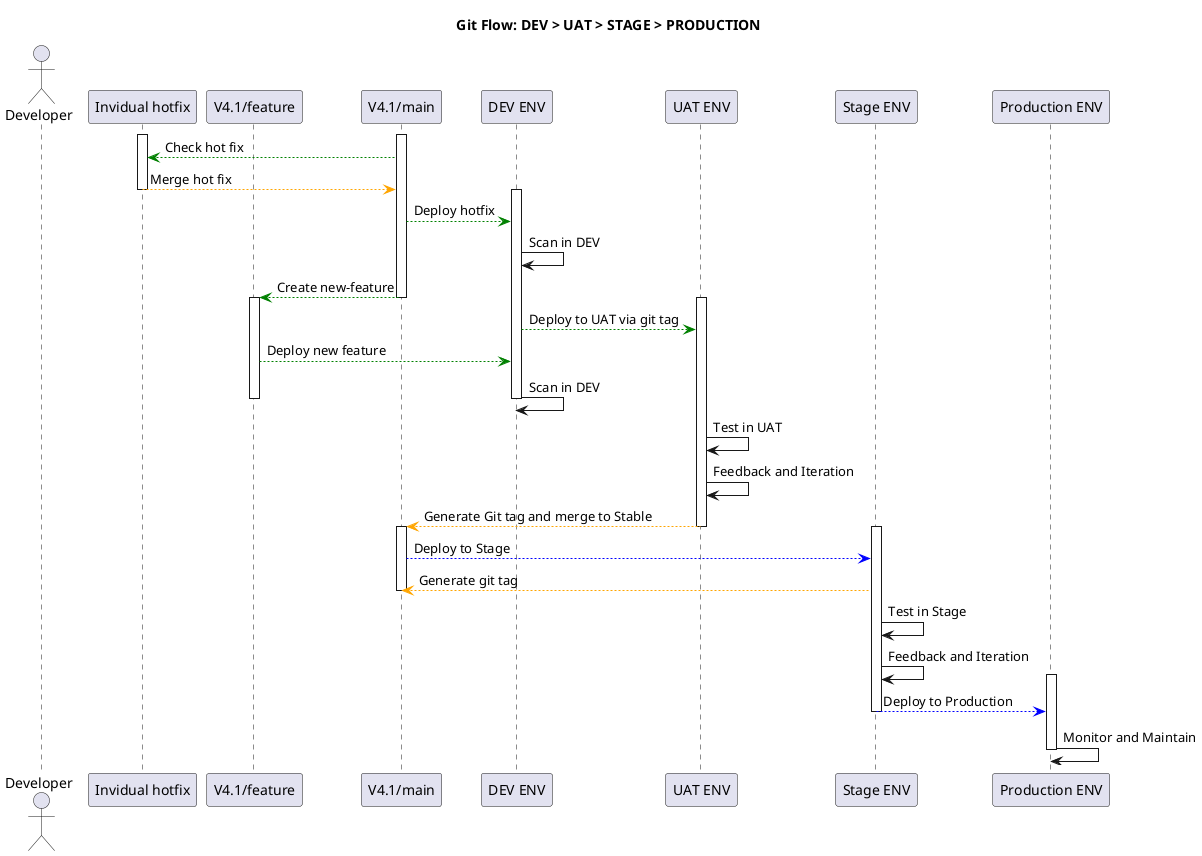 @startuml
title Git Flow: DEV > UAT > STAGE > PRODUCTION

actor Developer as coder
participant "Invidual hotfix" as hotfix
participant "V4.1/feature" as feature
participant "V4.1/main" as stable
participant "DEV ENV" as dev
participant "UAT ENV" as uat
participant "Stage ENV" as stage
participant "Production ENV" as prod


activate stable
activate hotfix

stable -[#green]-> hotfix : Check hot fix
hotfix -[#orange]-> stable: Merge hot fix
deactivate hotfix
activate dev
stable -[#green]-> dev: Deploy hotfix
dev -> dev: Scan in DEV

stable -[#green]-> feature: Create new-feature
deactivate stable
activate feature
activate uat
dev -[#green]-> uat: Deploy to UAT via git tag

feature -[#green]-> dev: Deploy new feature
dev -> dev: Scan in DEV
deactivate feature
deactivate dev

uat -> uat: Test in UAT
uat -> uat: Feedback and Iteration
uat -[#orange]-> stable: Generate Git tag and merge to Stable
deactivate uat

activate stage
activate stable
stable -[#blue]-> stage: Deploy to Stage
stage -[#orange]-> stable: Generate git tag
deactivate stable
stage -> stage: Test in Stage
stage -> stage: Feedback and Iteration

activate prod
stage -[#blue]-> prod: Deploy to Production
deactivate stage

prod -> prod: Monitor and Maintain
deactivate prod

@enduml
